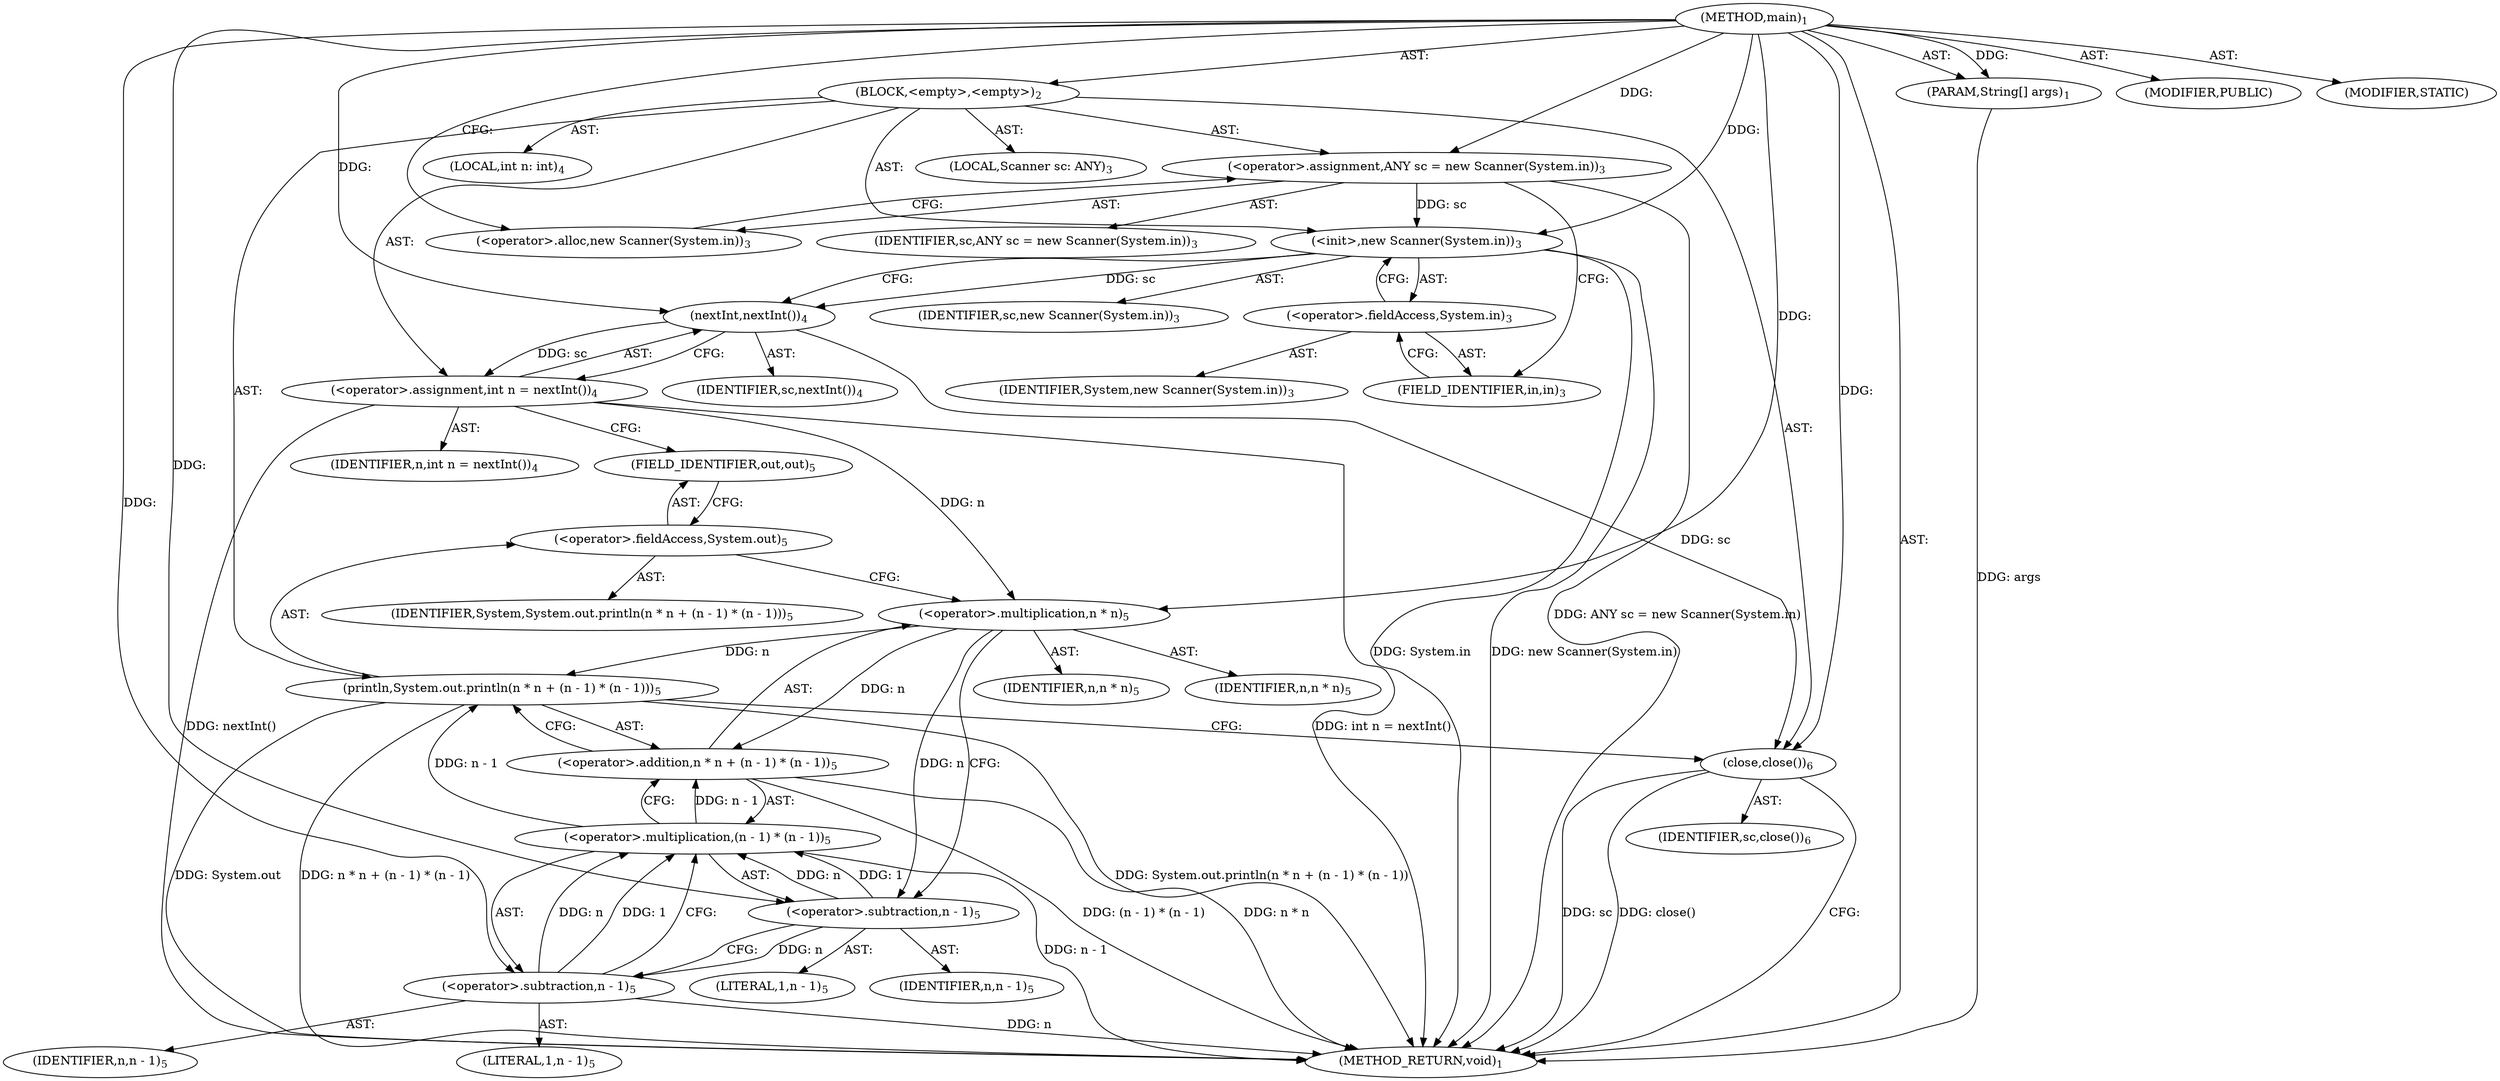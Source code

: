 digraph "main" {  
"19" [label = <(METHOD,main)<SUB>1</SUB>> ]
"20" [label = <(PARAM,String[] args)<SUB>1</SUB>> ]
"21" [label = <(BLOCK,&lt;empty&gt;,&lt;empty&gt;)<SUB>2</SUB>> ]
"4" [label = <(LOCAL,Scanner sc: ANY)<SUB>3</SUB>> ]
"22" [label = <(&lt;operator&gt;.assignment,ANY sc = new Scanner(System.in))<SUB>3</SUB>> ]
"23" [label = <(IDENTIFIER,sc,ANY sc = new Scanner(System.in))<SUB>3</SUB>> ]
"24" [label = <(&lt;operator&gt;.alloc,new Scanner(System.in))<SUB>3</SUB>> ]
"25" [label = <(&lt;init&gt;,new Scanner(System.in))<SUB>3</SUB>> ]
"3" [label = <(IDENTIFIER,sc,new Scanner(System.in))<SUB>3</SUB>> ]
"26" [label = <(&lt;operator&gt;.fieldAccess,System.in)<SUB>3</SUB>> ]
"27" [label = <(IDENTIFIER,System,new Scanner(System.in))<SUB>3</SUB>> ]
"28" [label = <(FIELD_IDENTIFIER,in,in)<SUB>3</SUB>> ]
"29" [label = <(LOCAL,int n: int)<SUB>4</SUB>> ]
"30" [label = <(&lt;operator&gt;.assignment,int n = nextInt())<SUB>4</SUB>> ]
"31" [label = <(IDENTIFIER,n,int n = nextInt())<SUB>4</SUB>> ]
"32" [label = <(nextInt,nextInt())<SUB>4</SUB>> ]
"33" [label = <(IDENTIFIER,sc,nextInt())<SUB>4</SUB>> ]
"34" [label = <(println,System.out.println(n * n + (n - 1) * (n - 1)))<SUB>5</SUB>> ]
"35" [label = <(&lt;operator&gt;.fieldAccess,System.out)<SUB>5</SUB>> ]
"36" [label = <(IDENTIFIER,System,System.out.println(n * n + (n - 1) * (n - 1)))<SUB>5</SUB>> ]
"37" [label = <(FIELD_IDENTIFIER,out,out)<SUB>5</SUB>> ]
"38" [label = <(&lt;operator&gt;.addition,n * n + (n - 1) * (n - 1))<SUB>5</SUB>> ]
"39" [label = <(&lt;operator&gt;.multiplication,n * n)<SUB>5</SUB>> ]
"40" [label = <(IDENTIFIER,n,n * n)<SUB>5</SUB>> ]
"41" [label = <(IDENTIFIER,n,n * n)<SUB>5</SUB>> ]
"42" [label = <(&lt;operator&gt;.multiplication,(n - 1) * (n - 1))<SUB>5</SUB>> ]
"43" [label = <(&lt;operator&gt;.subtraction,n - 1)<SUB>5</SUB>> ]
"44" [label = <(IDENTIFIER,n,n - 1)<SUB>5</SUB>> ]
"45" [label = <(LITERAL,1,n - 1)<SUB>5</SUB>> ]
"46" [label = <(&lt;operator&gt;.subtraction,n - 1)<SUB>5</SUB>> ]
"47" [label = <(IDENTIFIER,n,n - 1)<SUB>5</SUB>> ]
"48" [label = <(LITERAL,1,n - 1)<SUB>5</SUB>> ]
"49" [label = <(close,close())<SUB>6</SUB>> ]
"50" [label = <(IDENTIFIER,sc,close())<SUB>6</SUB>> ]
"51" [label = <(MODIFIER,PUBLIC)> ]
"52" [label = <(MODIFIER,STATIC)> ]
"53" [label = <(METHOD_RETURN,void)<SUB>1</SUB>> ]
  "19" -> "20"  [ label = "AST: "] 
  "19" -> "21"  [ label = "AST: "] 
  "19" -> "51"  [ label = "AST: "] 
  "19" -> "52"  [ label = "AST: "] 
  "19" -> "53"  [ label = "AST: "] 
  "21" -> "4"  [ label = "AST: "] 
  "21" -> "22"  [ label = "AST: "] 
  "21" -> "25"  [ label = "AST: "] 
  "21" -> "29"  [ label = "AST: "] 
  "21" -> "30"  [ label = "AST: "] 
  "21" -> "34"  [ label = "AST: "] 
  "21" -> "49"  [ label = "AST: "] 
  "22" -> "23"  [ label = "AST: "] 
  "22" -> "24"  [ label = "AST: "] 
  "25" -> "3"  [ label = "AST: "] 
  "25" -> "26"  [ label = "AST: "] 
  "26" -> "27"  [ label = "AST: "] 
  "26" -> "28"  [ label = "AST: "] 
  "30" -> "31"  [ label = "AST: "] 
  "30" -> "32"  [ label = "AST: "] 
  "32" -> "33"  [ label = "AST: "] 
  "34" -> "35"  [ label = "AST: "] 
  "34" -> "38"  [ label = "AST: "] 
  "35" -> "36"  [ label = "AST: "] 
  "35" -> "37"  [ label = "AST: "] 
  "38" -> "39"  [ label = "AST: "] 
  "38" -> "42"  [ label = "AST: "] 
  "39" -> "40"  [ label = "AST: "] 
  "39" -> "41"  [ label = "AST: "] 
  "42" -> "43"  [ label = "AST: "] 
  "42" -> "46"  [ label = "AST: "] 
  "43" -> "44"  [ label = "AST: "] 
  "43" -> "45"  [ label = "AST: "] 
  "46" -> "47"  [ label = "AST: "] 
  "46" -> "48"  [ label = "AST: "] 
  "49" -> "50"  [ label = "AST: "] 
  "22" -> "28"  [ label = "CFG: "] 
  "25" -> "32"  [ label = "CFG: "] 
  "30" -> "37"  [ label = "CFG: "] 
  "34" -> "49"  [ label = "CFG: "] 
  "49" -> "53"  [ label = "CFG: "] 
  "24" -> "22"  [ label = "CFG: "] 
  "26" -> "25"  [ label = "CFG: "] 
  "32" -> "30"  [ label = "CFG: "] 
  "35" -> "39"  [ label = "CFG: "] 
  "38" -> "34"  [ label = "CFG: "] 
  "28" -> "26"  [ label = "CFG: "] 
  "37" -> "35"  [ label = "CFG: "] 
  "39" -> "43"  [ label = "CFG: "] 
  "42" -> "38"  [ label = "CFG: "] 
  "43" -> "46"  [ label = "CFG: "] 
  "46" -> "42"  [ label = "CFG: "] 
  "19" -> "24"  [ label = "CFG: "] 
  "20" -> "53"  [ label = "DDG: args"] 
  "22" -> "53"  [ label = "DDG: ANY sc = new Scanner(System.in)"] 
  "25" -> "53"  [ label = "DDG: System.in"] 
  "25" -> "53"  [ label = "DDG: new Scanner(System.in)"] 
  "30" -> "53"  [ label = "DDG: nextInt()"] 
  "30" -> "53"  [ label = "DDG: int n = nextInt()"] 
  "34" -> "53"  [ label = "DDG: System.out"] 
  "38" -> "53"  [ label = "DDG: n * n"] 
  "42" -> "53"  [ label = "DDG: n - 1"] 
  "46" -> "53"  [ label = "DDG: n"] 
  "38" -> "53"  [ label = "DDG: (n - 1) * (n - 1)"] 
  "34" -> "53"  [ label = "DDG: n * n + (n - 1) * (n - 1)"] 
  "34" -> "53"  [ label = "DDG: System.out.println(n * n + (n - 1) * (n - 1))"] 
  "49" -> "53"  [ label = "DDG: sc"] 
  "49" -> "53"  [ label = "DDG: close()"] 
  "19" -> "20"  [ label = "DDG: "] 
  "19" -> "22"  [ label = "DDG: "] 
  "32" -> "30"  [ label = "DDG: sc"] 
  "22" -> "25"  [ label = "DDG: sc"] 
  "19" -> "25"  [ label = "DDG: "] 
  "39" -> "34"  [ label = "DDG: n"] 
  "42" -> "34"  [ label = "DDG: n - 1"] 
  "32" -> "49"  [ label = "DDG: sc"] 
  "19" -> "49"  [ label = "DDG: "] 
  "25" -> "32"  [ label = "DDG: sc"] 
  "19" -> "32"  [ label = "DDG: "] 
  "39" -> "38"  [ label = "DDG: n"] 
  "42" -> "38"  [ label = "DDG: n - 1"] 
  "30" -> "39"  [ label = "DDG: n"] 
  "19" -> "39"  [ label = "DDG: "] 
  "43" -> "42"  [ label = "DDG: n"] 
  "43" -> "42"  [ label = "DDG: 1"] 
  "46" -> "42"  [ label = "DDG: n"] 
  "46" -> "42"  [ label = "DDG: 1"] 
  "39" -> "43"  [ label = "DDG: n"] 
  "19" -> "43"  [ label = "DDG: "] 
  "43" -> "46"  [ label = "DDG: n"] 
  "19" -> "46"  [ label = "DDG: "] 
}
